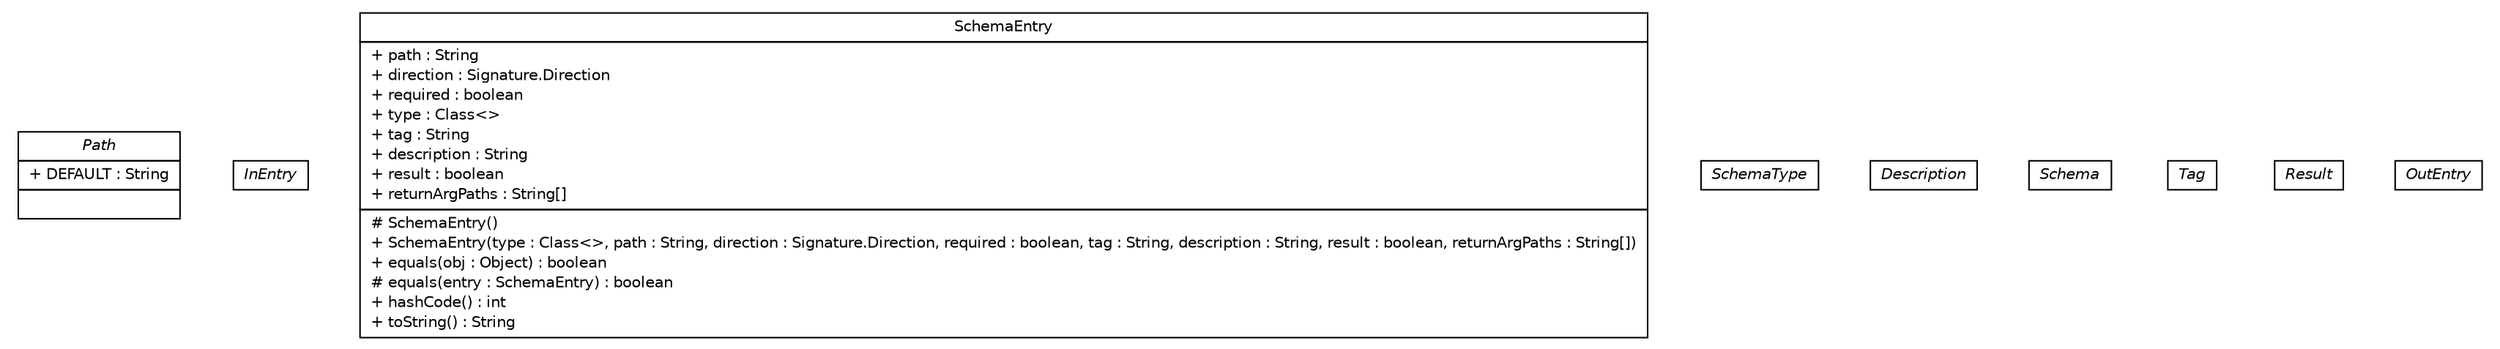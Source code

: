 #!/usr/local/bin/dot
#
# Class diagram 
# Generated by UMLGraph version R5_6 (http://www.umlgraph.org/)
#

digraph G {
	edge [fontname="Helvetica",fontsize=10,labelfontname="Helvetica",labelfontsize=10];
	node [fontname="Helvetica",fontsize=10,shape=plaintext];
	nodesep=0.25;
	ranksep=0.5;
	// sorcer.schema.Path
	c25196 [label=<<table title="sorcer.schema.Path" border="0" cellborder="1" cellspacing="0" cellpadding="2" port="p" href="./Path.html">
		<tr><td><table border="0" cellspacing="0" cellpadding="1">
<tr><td align="center" balign="center"><font face="Helvetica-Oblique"> Path </font></td></tr>
		</table></td></tr>
		<tr><td><table border="0" cellspacing="0" cellpadding="1">
<tr><td align="left" balign="left"> + DEFAULT : String </td></tr>
		</table></td></tr>
		<tr><td><table border="0" cellspacing="0" cellpadding="1">
<tr><td align="left" balign="left">  </td></tr>
		</table></td></tr>
		</table>>, URL="./Path.html", fontname="Helvetica", fontcolor="black", fontsize=10.0];
	// sorcer.schema.InEntry
	c25197 [label=<<table title="sorcer.schema.InEntry" border="0" cellborder="1" cellspacing="0" cellpadding="2" port="p" href="./InEntry.html">
		<tr><td><table border="0" cellspacing="0" cellpadding="1">
<tr><td align="center" balign="center"><font face="Helvetica-Oblique"> InEntry </font></td></tr>
		</table></td></tr>
		</table>>, URL="./InEntry.html", fontname="Helvetica", fontcolor="black", fontsize=10.0];
	// sorcer.schema.SchemaEntry
	c25198 [label=<<table title="sorcer.schema.SchemaEntry" border="0" cellborder="1" cellspacing="0" cellpadding="2" port="p" href="./SchemaEntry.html">
		<tr><td><table border="0" cellspacing="0" cellpadding="1">
<tr><td align="center" balign="center"> SchemaEntry </td></tr>
		</table></td></tr>
		<tr><td><table border="0" cellspacing="0" cellpadding="1">
<tr><td align="left" balign="left"> + path : String </td></tr>
<tr><td align="left" balign="left"> + direction : Signature.Direction </td></tr>
<tr><td align="left" balign="left"> + required : boolean </td></tr>
<tr><td align="left" balign="left"> + type : Class&lt;&gt; </td></tr>
<tr><td align="left" balign="left"> + tag : String </td></tr>
<tr><td align="left" balign="left"> + description : String </td></tr>
<tr><td align="left" balign="left"> + result : boolean </td></tr>
<tr><td align="left" balign="left"> + returnArgPaths : String[] </td></tr>
		</table></td></tr>
		<tr><td><table border="0" cellspacing="0" cellpadding="1">
<tr><td align="left" balign="left"> # SchemaEntry() </td></tr>
<tr><td align="left" balign="left"> + SchemaEntry(type : Class&lt;&gt;, path : String, direction : Signature.Direction, required : boolean, tag : String, description : String, result : boolean, returnArgPaths : String[]) </td></tr>
<tr><td align="left" balign="left"> + equals(obj : Object) : boolean </td></tr>
<tr><td align="left" balign="left"> # equals(entry : SchemaEntry) : boolean </td></tr>
<tr><td align="left" balign="left"> + hashCode() : int </td></tr>
<tr><td align="left" balign="left"> + toString() : String </td></tr>
		</table></td></tr>
		</table>>, URL="./SchemaEntry.html", fontname="Helvetica", fontcolor="black", fontsize=10.0];
	// sorcer.schema.SchemaType
	c25199 [label=<<table title="sorcer.schema.SchemaType" border="0" cellborder="1" cellspacing="0" cellpadding="2" port="p" href="./SchemaType.html">
		<tr><td><table border="0" cellspacing="0" cellpadding="1">
<tr><td align="center" balign="center"><font face="Helvetica-Oblique"> SchemaType </font></td></tr>
		</table></td></tr>
		</table>>, URL="./SchemaType.html", fontname="Helvetica", fontcolor="black", fontsize=10.0];
	// sorcer.schema.Description
	c25200 [label=<<table title="sorcer.schema.Description" border="0" cellborder="1" cellspacing="0" cellpadding="2" port="p" href="./Description.html">
		<tr><td><table border="0" cellspacing="0" cellpadding="1">
<tr><td align="center" balign="center"><font face="Helvetica-Oblique"> Description </font></td></tr>
		</table></td></tr>
		</table>>, URL="./Description.html", fontname="Helvetica", fontcolor="black", fontsize=10.0];
	// sorcer.schema.Schema
	c25201 [label=<<table title="sorcer.schema.Schema" border="0" cellborder="1" cellspacing="0" cellpadding="2" port="p" href="./Schema.html">
		<tr><td><table border="0" cellspacing="0" cellpadding="1">
<tr><td align="center" balign="center"><font face="Helvetica-Oblique"> Schema </font></td></tr>
		</table></td></tr>
		</table>>, URL="./Schema.html", fontname="Helvetica", fontcolor="black", fontsize=10.0];
	// sorcer.schema.Tag
	c25202 [label=<<table title="sorcer.schema.Tag" border="0" cellborder="1" cellspacing="0" cellpadding="2" port="p" href="./Tag.html">
		<tr><td><table border="0" cellspacing="0" cellpadding="1">
<tr><td align="center" balign="center"><font face="Helvetica-Oblique"> Tag </font></td></tr>
		</table></td></tr>
		</table>>, URL="./Tag.html", fontname="Helvetica", fontcolor="black", fontsize=10.0];
	// sorcer.schema.Result
	c25203 [label=<<table title="sorcer.schema.Result" border="0" cellborder="1" cellspacing="0" cellpadding="2" port="p" href="./Result.html">
		<tr><td><table border="0" cellspacing="0" cellpadding="1">
<tr><td align="center" balign="center"><font face="Helvetica-Oblique"> Result </font></td></tr>
		</table></td></tr>
		</table>>, URL="./Result.html", fontname="Helvetica", fontcolor="black", fontsize=10.0];
	// sorcer.schema.OutEntry
	c25204 [label=<<table title="sorcer.schema.OutEntry" border="0" cellborder="1" cellspacing="0" cellpadding="2" port="p" href="./OutEntry.html">
		<tr><td><table border="0" cellspacing="0" cellpadding="1">
<tr><td align="center" balign="center"><font face="Helvetica-Oblique"> OutEntry </font></td></tr>
		</table></td></tr>
		</table>>, URL="./OutEntry.html", fontname="Helvetica", fontcolor="black", fontsize=10.0];
}

